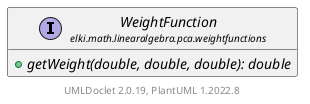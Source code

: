 @startuml
    remove .*\.(Instance|Par|Parameterizer|Factory)$
    set namespaceSeparator none
    hide empty fields
    hide empty methods

    interface "<size:14>WeightFunction\n<size:10>elki.math.linearalgebra.pca.weightfunctions" as elki.math.linearalgebra.pca.weightfunctions.WeightFunction [[WeightFunction.html]] {
        {abstract} +getWeight(double, double, double): double
    }

    center footer UMLDoclet 2.0.19, PlantUML 1.2022.8
@enduml
